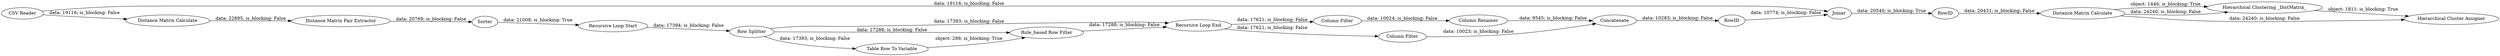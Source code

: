 digraph {
	"-768146420446896663_26" [label=Sorter]
	"-768146420446896663_42" [label=Joiner]
	"-768146420446896663_44" [label="Distance Matrix Calculate"]
	"-768146420446896663_34" [label="Column Renamer"]
	"-768146420446896663_23" [label="Recursive Loop End"]
	"-768146420446896663_43" [label=RowID]
	"-768146420446896663_24" [label="Recursive Loop Start"]
	"-768146420446896663_31" [label="Rule_based Row Filter"]
	"-768146420446896663_38" [label="Distance Matrix Calculate"]
	"-768146420446896663_33" [label="Column Filter"]
	"-768146420446896663_25" [label="Row Splitter"]
	"-768146420446896663_35" [label=Concatenate]
	"-768146420446896663_5" [label="Distance Matrix Pair Extractor"]
	"-768146420446896663_37" [label="Hierarchical Clustering _DistMatrix_"]
	"-768146420446896663_30" [label="Table Row To Variable"]
	"-768146420446896663_32" [label="Column Filter"]
	"-768146420446896663_40" [label=RowID]
	"-768146420446896663_1" [label="CSV Reader"]
	"-768146420446896663_36" [label="Hierarchical Cluster Assigner"]
	"-768146420446896663_23" -> "-768146420446896663_32" [label="data: 17621; is_blocking: False"]
	"-768146420446896663_5" -> "-768146420446896663_26" [label="data: 20769; is_blocking: False"]
	"-768146420446896663_43" -> "-768146420446896663_38" [label="data: 20431; is_blocking: False"]
	"-768146420446896663_24" -> "-768146420446896663_25" [label="data: 17394; is_blocking: False"]
	"-768146420446896663_30" -> "-768146420446896663_31" [label="object: 288; is_blocking: True"]
	"-768146420446896663_26" -> "-768146420446896663_24" [label="data: 21008; is_blocking: True"]
	"-768146420446896663_40" -> "-768146420446896663_42" [label="data: 10774; is_blocking: False"]
	"-768146420446896663_25" -> "-768146420446896663_31" [label="data: 17288; is_blocking: False"]
	"-768146420446896663_38" -> "-768146420446896663_36" [label="data: 24240; is_blocking: False"]
	"-768146420446896663_38" -> "-768146420446896663_37" [label="object: 1446; is_blocking: True"]
	"-768146420446896663_37" -> "-768146420446896663_36" [label="object: 1811; is_blocking: True"]
	"-768146420446896663_42" -> "-768146420446896663_43" [label="data: 20540; is_blocking: True"]
	"-768146420446896663_23" -> "-768146420446896663_33" [label="data: 17621; is_blocking: False"]
	"-768146420446896663_25" -> "-768146420446896663_23" [label="data: 17393; is_blocking: False"]
	"-768146420446896663_34" -> "-768146420446896663_35" [label="data: 9545; is_blocking: False"]
	"-768146420446896663_25" -> "-768146420446896663_30" [label="data: 17393; is_blocking: False"]
	"-768146420446896663_38" -> "-768146420446896663_37" [label="data: 24240; is_blocking: False"]
	"-768146420446896663_35" -> "-768146420446896663_40" [label="data: 10283; is_blocking: False"]
	"-768146420446896663_32" -> "-768146420446896663_35" [label="data: 10023; is_blocking: False"]
	"-768146420446896663_31" -> "-768146420446896663_23" [label="data: 17288; is_blocking: False"]
	"-768146420446896663_33" -> "-768146420446896663_34" [label="data: 10024; is_blocking: False"]
	"-768146420446896663_1" -> "-768146420446896663_42" [label="data: 19116; is_blocking: False"]
	"-768146420446896663_1" -> "-768146420446896663_44" [label="data: 19116; is_blocking: False"]
	"-768146420446896663_44" -> "-768146420446896663_5" [label="data: 22895; is_blocking: False"]
	rankdir=LR
}
